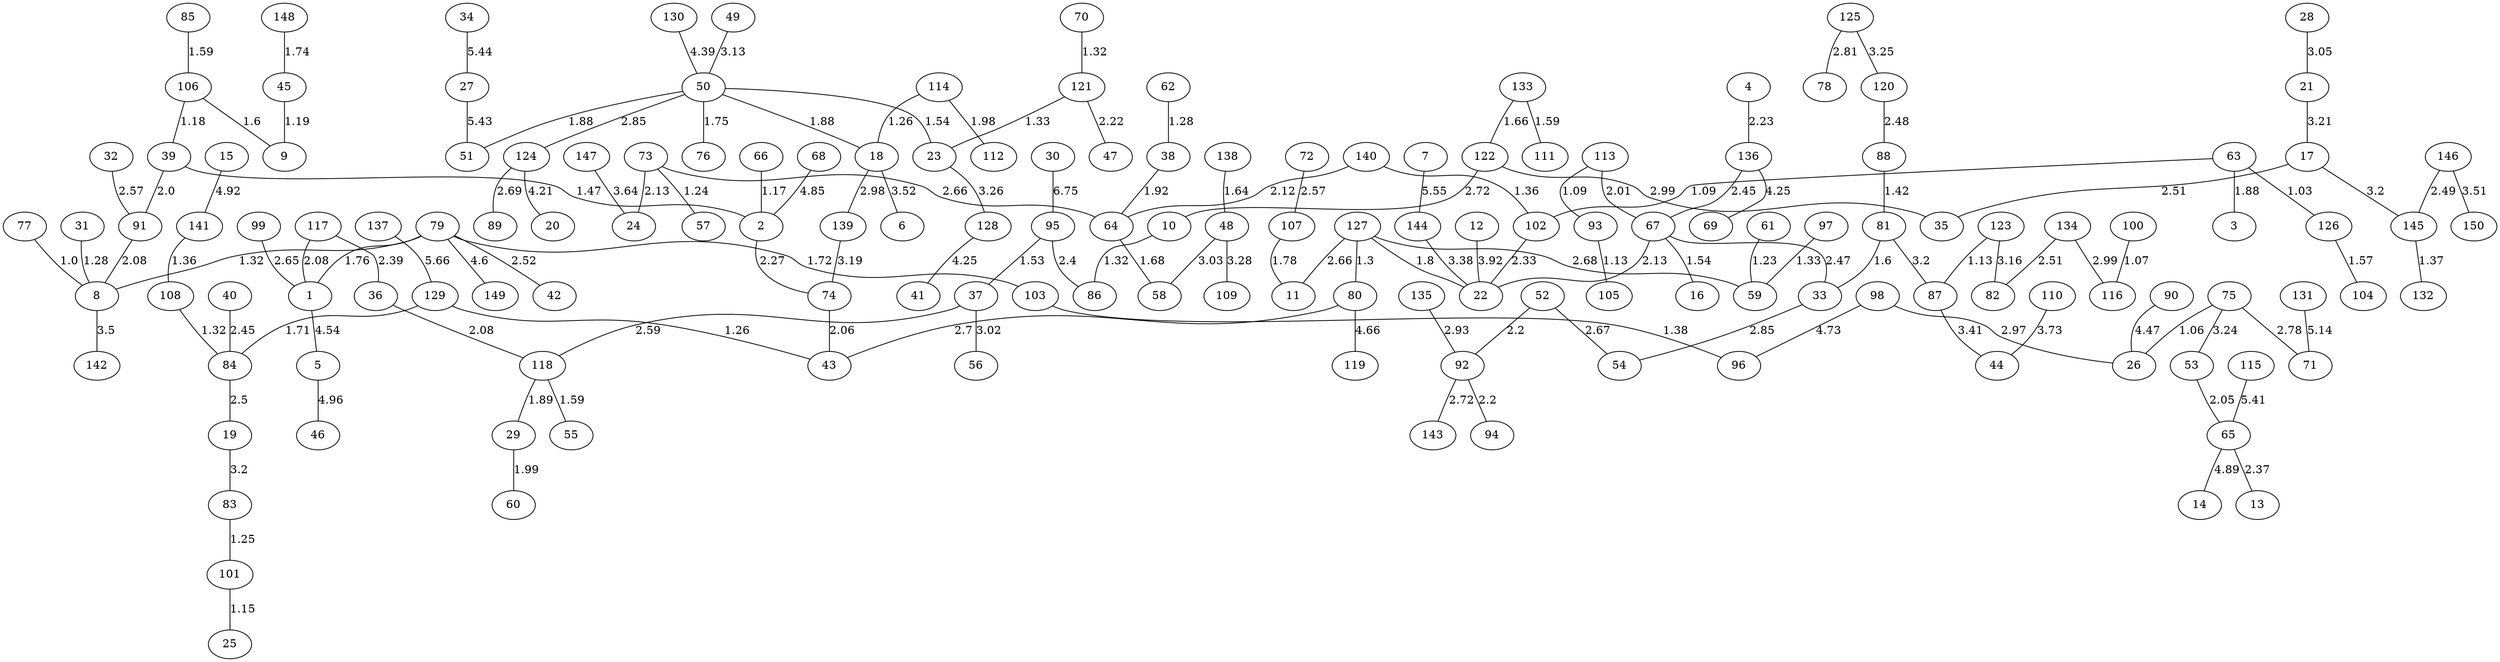 graph x {
30 -- 95[label=6.75];
137 -- 129[label=5.66];
7 -- 144[label=5.55];
34 -- 27[label=5.44];
27 -- 51[label=5.43];
115 -- 65[label=5.41];
131 -- 71[label=5.14];
5 -- 46[label=4.96];
15 -- 141[label=4.92];
65 -- 14[label=4.89];
68 -- 2[label=4.85];
98 -- 96[label=4.73];
80 -- 119[label=4.66];
79 -- 149[label=4.6];
1 -- 5[label=4.54];
90 -- 26[label=4.47];
130 -- 50[label=4.39];
136 -- 69[label=4.25];
128 -- 41[label=4.25];
124 -- 20[label=4.21];
12 -- 22[label=3.92];
110 -- 44[label=3.73];
147 -- 24[label=3.64];
18 -- 6[label=3.52];
146 -- 150[label=3.51];
8 -- 142[label=3.5];
87 -- 44[label=3.41];
144 -- 22[label=3.38];
48 -- 109[label=3.28];
23 -- 128[label=3.26];
125 -- 120[label=3.25];
75 -- 53[label=3.24];
21 -- 17[label=3.21];
17 -- 145[label=3.2];
81 -- 87[label=3.2];
19 -- 83[label=3.2];
139 -- 74[label=3.19];
123 -- 82[label=3.16];
49 -- 50[label=3.13];
28 -- 21[label=3.05];
48 -- 58[label=3.03];
37 -- 56[label=3.02];
134 -- 116[label=2.99];
122 -- 35[label=2.99];
18 -- 139[label=2.98];
98 -- 26[label=2.97];
135 -- 92[label=2.93];
50 -- 124[label=2.85];
33 -- 54[label=2.85];
125 -- 78[label=2.81];
75 -- 71[label=2.78];
92 -- 143[label=2.72];
122 -- 10[label=2.72];
80 -- 43[label=2.7];
124 -- 89[label=2.69];
127 -- 59[label=2.68];
52 -- 54[label=2.67];
73 -- 64[label=2.66];
127 -- 11[label=2.66];
99 -- 1[label=2.65];
37 -- 118[label=2.59];
72 -- 107[label=2.57];
32 -- 91[label=2.57];
79 -- 42[label=2.52];
134 -- 82[label=2.51];
17 -- 35[label=2.51];
84 -- 19[label=2.5];
146 -- 145[label=2.49];
120 -- 88[label=2.48];
67 -- 33[label=2.47];
136 -- 67[label=2.45];
40 -- 84[label=2.45];
95 -- 86[label=2.4];
117 -- 36[label=2.39];
65 -- 13[label=2.37];
102 -- 22[label=2.33];
2 -- 74[label=2.27];
4 -- 136[label=2.23];
121 -- 47[label=2.22];
92 -- 94[label=2.2];
52 -- 92[label=2.2];
73 -- 24[label=2.13];
67 -- 22[label=2.13];
140 -- 64[label=2.12];
36 -- 118[label=2.08];
91 -- 8[label=2.08];
117 -- 1[label=2.08];
74 -- 43[label=2.06];
53 -- 65[label=2.05];
113 -- 67[label=2.01];
39 -- 91[label=2.0];
29 -- 60[label=1.99];
114 -- 112[label=1.98];
38 -- 64[label=1.92];
118 -- 29[label=1.89];
50 -- 51[label=1.88];
50 -- 18[label=1.88];
63 -- 3[label=1.88];
127 -- 22[label=1.8];
107 -- 11[label=1.78];
79 -- 1[label=1.76];
50 -- 76[label=1.75];
148 -- 45[label=1.74];
79 -- 103[label=1.72];
129 -- 84[label=1.71];
64 -- 58[label=1.68];
133 -- 122[label=1.66];
138 -- 48[label=1.64];
106 -- 9[label=1.6];
81 -- 33[label=1.6];
133 -- 111[label=1.59];
118 -- 55[label=1.59];
85 -- 106[label=1.59];
126 -- 104[label=1.57];
50 -- 23[label=1.54];
67 -- 16[label=1.54];
95 -- 37[label=1.53];
39 -- 2[label=1.47];
88 -- 81[label=1.42];
103 -- 96[label=1.38];
145 -- 132[label=1.37];
141 -- 108[label=1.36];
140 -- 102[label=1.36];
97 -- 59[label=1.33];
121 -- 23[label=1.33];
79 -- 8[label=1.32];
108 -- 84[label=1.32];
10 -- 86[label=1.32];
70 -- 121[label=1.32];
127 -- 80[label=1.3];
31 -- 8[label=1.28];
62 -- 38[label=1.28];
129 -- 43[label=1.26];
114 -- 18[label=1.26];
83 -- 101[label=1.25];
73 -- 57[label=1.24];
61 -- 59[label=1.23];
45 -- 9[label=1.19];
106 -- 39[label=1.18];
66 -- 2[label=1.17];
101 -- 25[label=1.15];
123 -- 87[label=1.13];
93 -- 105[label=1.13];
113 -- 93[label=1.09];
63 -- 102[label=1.09];
100 -- 116[label=1.07];
75 -- 26[label=1.06];
63 -- 126[label=1.03];
77 -- 8[label=1.0];
}